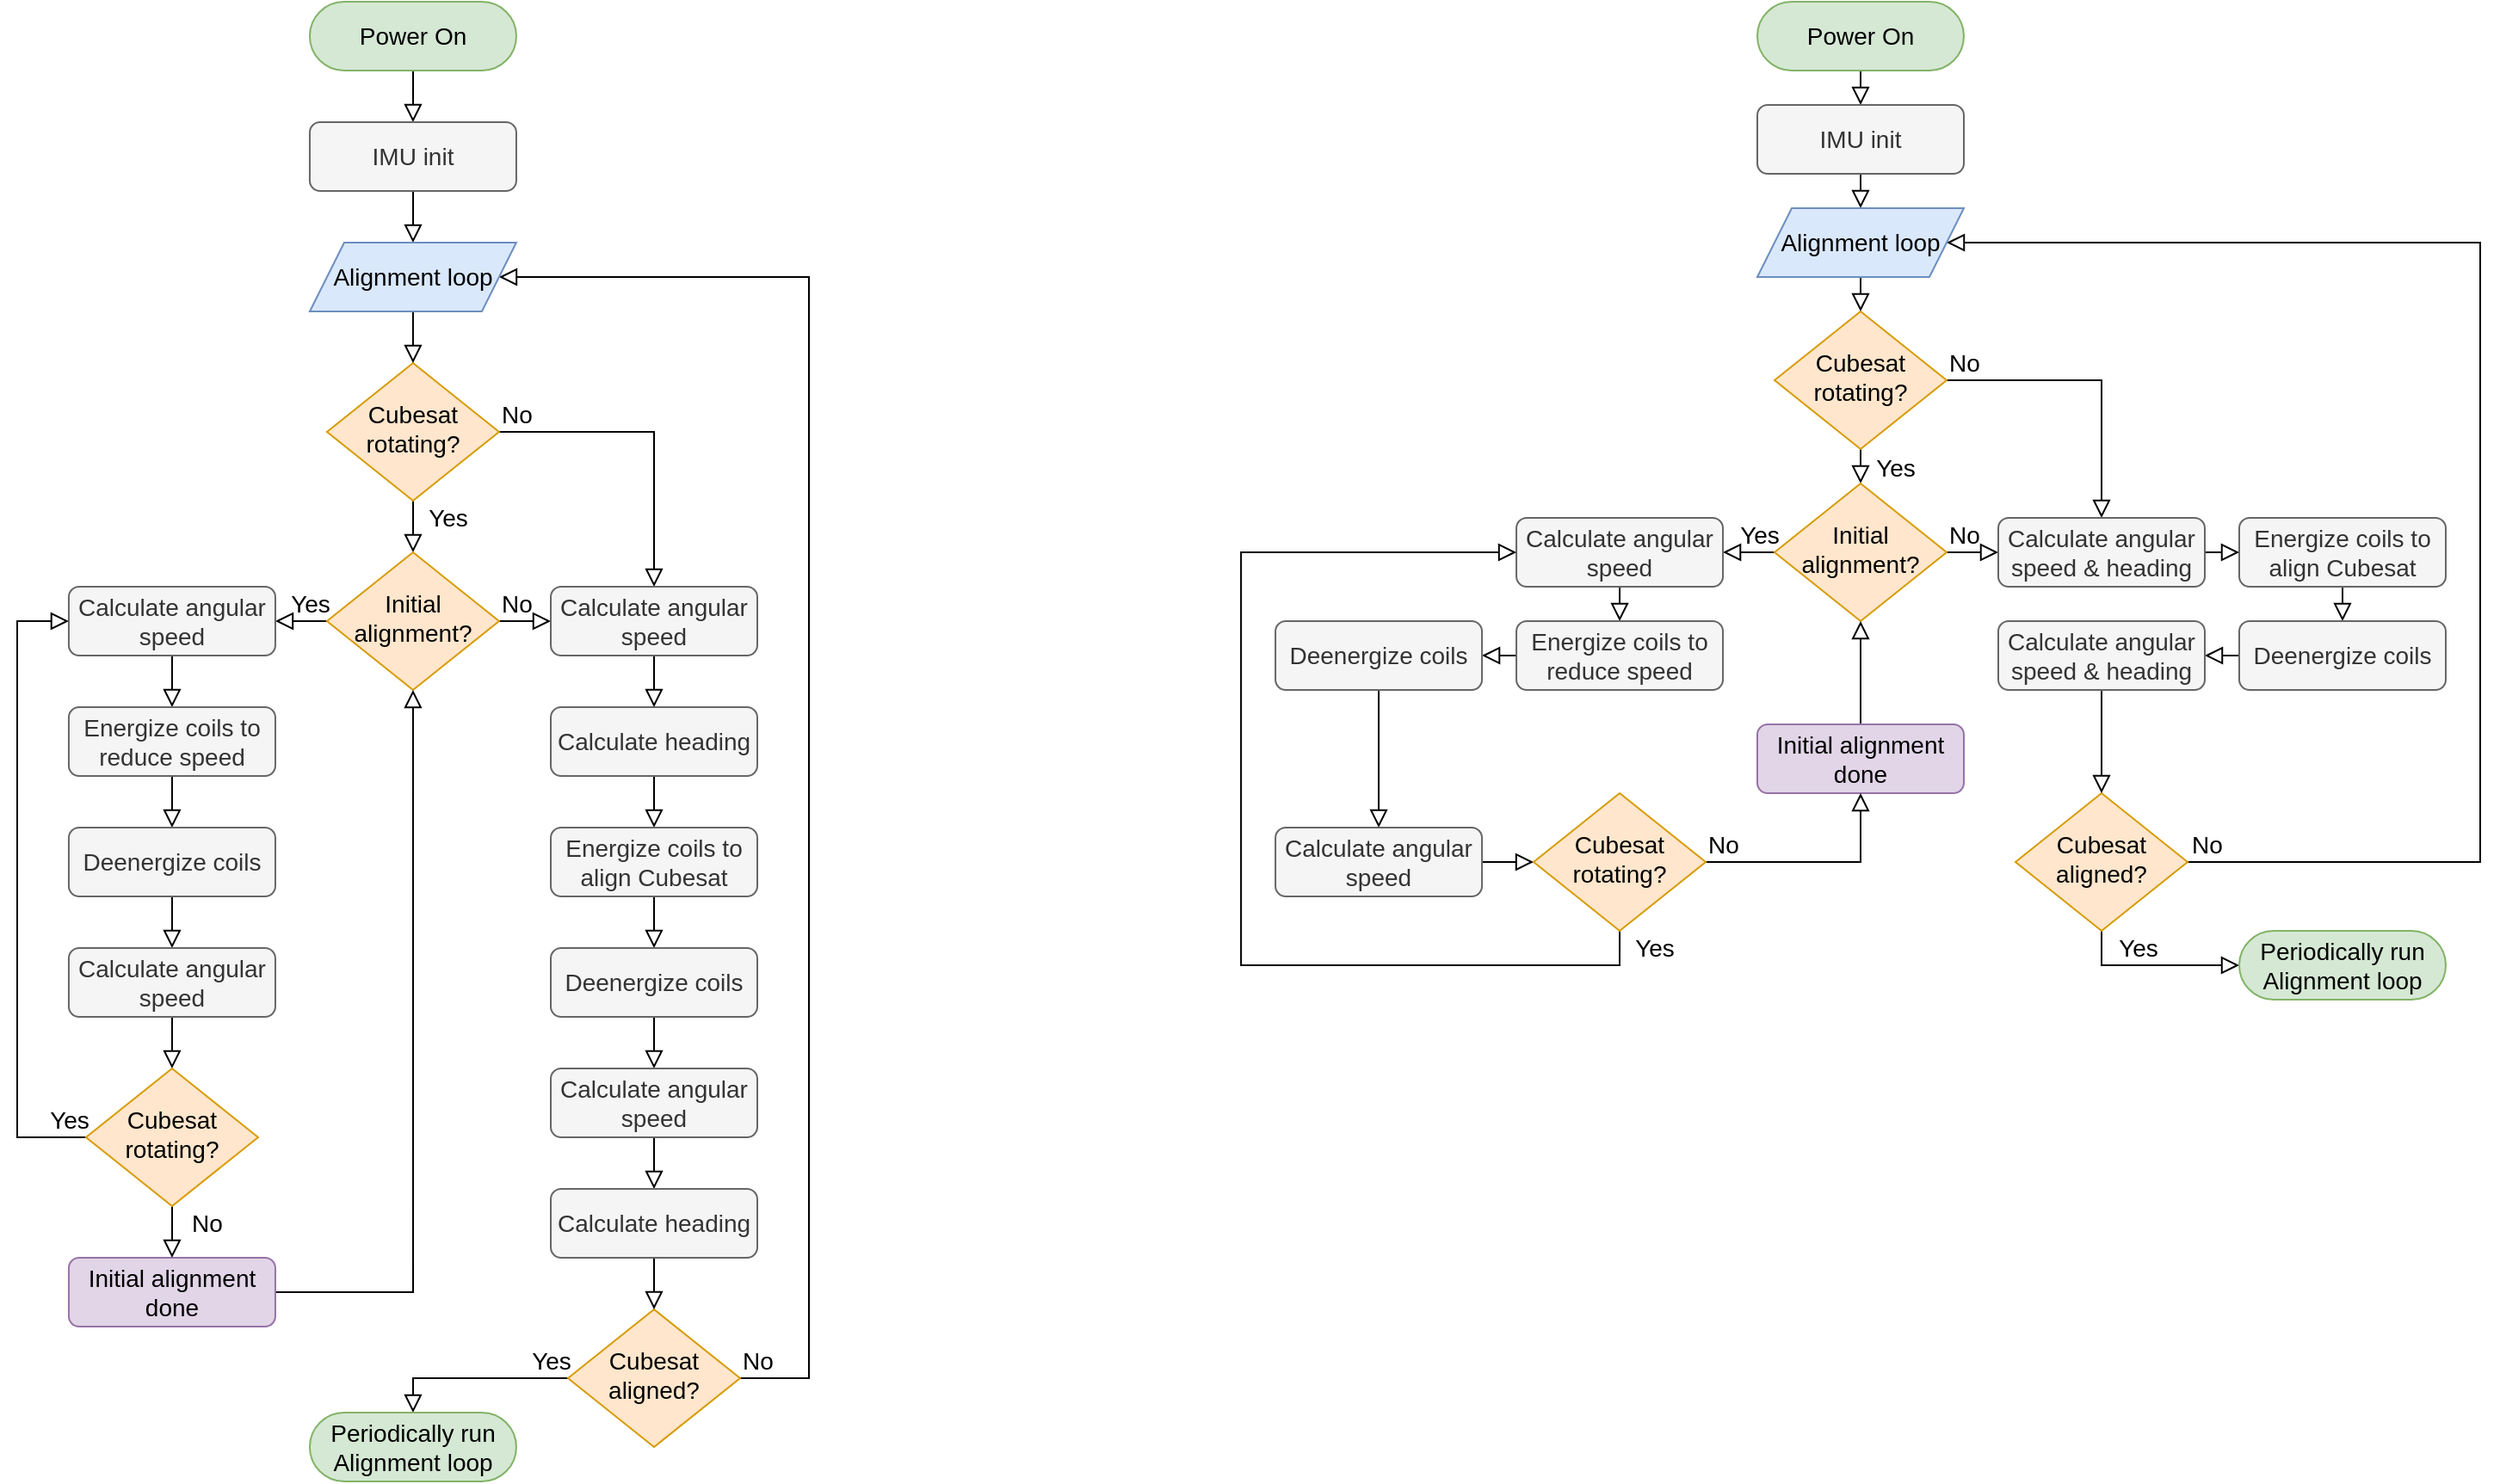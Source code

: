 <mxfile version="26.1.1">
  <diagram id="C5RBs43oDa-KdzZeNtuy" name="Page-1">
    <mxGraphModel dx="1793" dy="1055" grid="1" gridSize="10" guides="1" tooltips="1" connect="1" arrows="1" fold="1" page="1" pageScale="1" pageWidth="827" pageHeight="1169" math="0" shadow="0">
      <root>
        <mxCell id="WIyWlLk6GJQsqaUBKTNV-0" />
        <mxCell id="WIyWlLk6GJQsqaUBKTNV-1" parent="WIyWlLk6GJQsqaUBKTNV-0" />
        <mxCell id="WIyWlLk6GJQsqaUBKTNV-2" value="" style="rounded=0;html=1;jettySize=auto;orthogonalLoop=1;fontSize=14;endArrow=block;endFill=0;endSize=8;strokeWidth=1;shadow=0;labelBackgroundColor=none;edgeStyle=orthogonalEdgeStyle;entryX=0.5;entryY=0;entryDx=0;entryDy=0;" parent="WIyWlLk6GJQsqaUBKTNV-1" source="WIyWlLk6GJQsqaUBKTNV-3" target="6tfnmryfanrvLoRwEQ4T-0" edge="1">
          <mxGeometry relative="1" as="geometry">
            <mxPoint x="399.97" y="175" as="targetPoint" />
          </mxGeometry>
        </mxCell>
        <mxCell id="WIyWlLk6GJQsqaUBKTNV-3" value="Power On" style="rounded=1;whiteSpace=wrap;html=1;fontSize=14;glass=0;strokeWidth=1;shadow=0;arcSize=50;labelBackgroundColor=none;fillColor=#d5e8d4;strokeColor=#82b366;" parent="WIyWlLk6GJQsqaUBKTNV-1" vertex="1">
          <mxGeometry x="339.97" y="90" width="120" height="40" as="geometry" />
        </mxCell>
        <mxCell id="6tfnmryfanrvLoRwEQ4T-2" style="edgeStyle=orthogonalEdgeStyle;rounded=0;orthogonalLoop=1;jettySize=auto;html=1;shadow=0;strokeColor=default;strokeWidth=1;align=center;verticalAlign=middle;fontFamily=Helvetica;fontSize=14;fontColor=default;labelBackgroundColor=none;endArrow=block;endFill=0;endSize=8;entryX=0.5;entryY=0;entryDx=0;entryDy=0;" edge="1" parent="WIyWlLk6GJQsqaUBKTNV-1" source="6tfnmryfanrvLoRwEQ4T-0">
          <mxGeometry relative="1" as="geometry">
            <mxPoint x="399.97" y="230" as="targetPoint" />
          </mxGeometry>
        </mxCell>
        <mxCell id="6tfnmryfanrvLoRwEQ4T-0" value="IMU init" style="rounded=1;whiteSpace=wrap;html=1;fontSize=14;glass=0;strokeWidth=1;shadow=0;fillColor=#f5f5f5;fontColor=#333333;strokeColor=#666666;" vertex="1" parent="WIyWlLk6GJQsqaUBKTNV-1">
          <mxGeometry x="339.97" y="160" width="120" height="40" as="geometry" />
        </mxCell>
        <mxCell id="6tfnmryfanrvLoRwEQ4T-12" value="Yes" style="rounded=0;html=1;jettySize=auto;orthogonalLoop=1;fontSize=14;endArrow=block;endFill=0;endSize=8;strokeWidth=1;shadow=0;labelBackgroundColor=none;edgeStyle=orthogonalEdgeStyle;entryX=0.5;entryY=0;entryDx=0;entryDy=0;" edge="1" parent="WIyWlLk6GJQsqaUBKTNV-1" source="6tfnmryfanrvLoRwEQ4T-14" target="6tfnmryfanrvLoRwEQ4T-22">
          <mxGeometry x="0.2" y="20" relative="1" as="geometry">
            <mxPoint as="offset" />
            <mxPoint x="399.97" y="420" as="targetPoint" />
          </mxGeometry>
        </mxCell>
        <mxCell id="6tfnmryfanrvLoRwEQ4T-13" value="No" style="edgeStyle=orthogonalEdgeStyle;rounded=0;html=1;jettySize=auto;orthogonalLoop=1;fontSize=14;endArrow=block;endFill=0;endSize=8;strokeWidth=1;shadow=0;labelBackgroundColor=none;entryX=0.5;entryY=0;entryDx=0;entryDy=0;" edge="1" parent="WIyWlLk6GJQsqaUBKTNV-1" source="6tfnmryfanrvLoRwEQ4T-14" target="6tfnmryfanrvLoRwEQ4T-70">
          <mxGeometry x="-0.889" y="10" relative="1" as="geometry">
            <mxPoint as="offset" />
            <mxPoint x="540" y="400" as="targetPoint" />
          </mxGeometry>
        </mxCell>
        <mxCell id="6tfnmryfanrvLoRwEQ4T-14" value="Cubesat&lt;div&gt;rotating?&lt;/div&gt;" style="rhombus;whiteSpace=wrap;html=1;shadow=0;fontFamily=Helvetica;fontSize=14;align=center;strokeWidth=1;spacing=6;spacingTop=-4;fillColor=#ffe6cc;strokeColor=#d79b00;" vertex="1" parent="WIyWlLk6GJQsqaUBKTNV-1">
          <mxGeometry x="349.97" y="300" width="100" height="80" as="geometry" />
        </mxCell>
        <mxCell id="6tfnmryfanrvLoRwEQ4T-21" value="No" style="edgeStyle=orthogonalEdgeStyle;rounded=0;html=1;jettySize=auto;orthogonalLoop=1;fontSize=14;endArrow=block;endFill=0;endSize=8;strokeWidth=1;shadow=0;labelBackgroundColor=none;entryX=0;entryY=0.5;entryDx=0;entryDy=0;" edge="1" parent="WIyWlLk6GJQsqaUBKTNV-1" source="6tfnmryfanrvLoRwEQ4T-22" target="6tfnmryfanrvLoRwEQ4T-70">
          <mxGeometry x="0.201" y="10" relative="1" as="geometry">
            <mxPoint as="offset" />
            <mxPoint x="470" y="450" as="targetPoint" />
          </mxGeometry>
        </mxCell>
        <mxCell id="6tfnmryfanrvLoRwEQ4T-29" style="edgeStyle=orthogonalEdgeStyle;shape=connector;rounded=0;orthogonalLoop=1;jettySize=auto;html=1;exitX=0;exitY=0.5;exitDx=0;exitDy=0;shadow=0;strokeColor=default;strokeWidth=1;align=center;verticalAlign=middle;fontFamily=Helvetica;fontSize=14;fontColor=default;labelBackgroundColor=none;endArrow=block;endFill=0;endSize=8;entryX=1;entryY=0.5;entryDx=0;entryDy=0;" edge="1" parent="WIyWlLk6GJQsqaUBKTNV-1" source="6tfnmryfanrvLoRwEQ4T-22" target="6tfnmryfanrvLoRwEQ4T-33">
          <mxGeometry relative="1" as="geometry">
            <mxPoint x="319.97" y="449.905" as="targetPoint" />
          </mxGeometry>
        </mxCell>
        <mxCell id="6tfnmryfanrvLoRwEQ4T-30" value="Yes" style="edgeLabel;html=1;align=center;verticalAlign=middle;resizable=0;points=[];fontFamily=Helvetica;fontSize=14;fontColor=default;labelBackgroundColor=none;" vertex="1" connectable="0" parent="6tfnmryfanrvLoRwEQ4T-29">
          <mxGeometry x="-0.136" y="-1" relative="1" as="geometry">
            <mxPoint x="3" y="-9" as="offset" />
          </mxGeometry>
        </mxCell>
        <mxCell id="6tfnmryfanrvLoRwEQ4T-22" value="Initial alignment?" style="rhombus;whiteSpace=wrap;html=1;shadow=0;fontFamily=Helvetica;fontSize=14;align=center;strokeWidth=1;spacing=6;spacingTop=-4;fillColor=#ffe6cc;strokeColor=#d79b00;" vertex="1" parent="WIyWlLk6GJQsqaUBKTNV-1">
          <mxGeometry x="349.97" y="410" width="100" height="80" as="geometry" />
        </mxCell>
        <mxCell id="6tfnmryfanrvLoRwEQ4T-35" style="edgeStyle=orthogonalEdgeStyle;shape=connector;rounded=0;orthogonalLoop=1;jettySize=auto;html=1;exitX=0.5;exitY=1;exitDx=0;exitDy=0;entryX=0.5;entryY=0;entryDx=0;entryDy=0;shadow=0;strokeColor=default;strokeWidth=1;align=center;verticalAlign=middle;fontFamily=Helvetica;fontSize=14;fontColor=default;labelBackgroundColor=none;endArrow=block;endFill=0;endSize=8;" edge="1" parent="WIyWlLk6GJQsqaUBKTNV-1" source="6tfnmryfanrvLoRwEQ4T-33" target="6tfnmryfanrvLoRwEQ4T-34">
          <mxGeometry relative="1" as="geometry" />
        </mxCell>
        <mxCell id="6tfnmryfanrvLoRwEQ4T-33" value="Calculate angular speed" style="rounded=1;whiteSpace=wrap;html=1;fontSize=14;glass=0;strokeWidth=1;shadow=0;fillColor=#f5f5f5;fontColor=#333333;strokeColor=#666666;" vertex="1" parent="WIyWlLk6GJQsqaUBKTNV-1">
          <mxGeometry x="199.97" y="430" width="120" height="40" as="geometry" />
        </mxCell>
        <mxCell id="6tfnmryfanrvLoRwEQ4T-47" style="edgeStyle=orthogonalEdgeStyle;shape=connector;rounded=0;orthogonalLoop=1;jettySize=auto;html=1;exitX=0.5;exitY=1;exitDx=0;exitDy=0;entryX=0.5;entryY=0;entryDx=0;entryDy=0;shadow=0;strokeColor=default;strokeWidth=1;align=center;verticalAlign=middle;fontFamily=Helvetica;fontSize=14;fontColor=default;labelBackgroundColor=none;endArrow=block;endFill=0;endSize=8;" edge="1" parent="WIyWlLk6GJQsqaUBKTNV-1" source="6tfnmryfanrvLoRwEQ4T-34" target="6tfnmryfanrvLoRwEQ4T-46">
          <mxGeometry relative="1" as="geometry" />
        </mxCell>
        <mxCell id="6tfnmryfanrvLoRwEQ4T-34" value="Energize coils to reduce speed" style="rounded=1;whiteSpace=wrap;html=1;fontSize=14;glass=0;strokeWidth=1;shadow=0;fillColor=#f5f5f5;fontColor=#333333;strokeColor=#666666;" vertex="1" parent="WIyWlLk6GJQsqaUBKTNV-1">
          <mxGeometry x="199.97" y="500" width="120" height="40" as="geometry" />
        </mxCell>
        <mxCell id="6tfnmryfanrvLoRwEQ4T-41" style="edgeStyle=orthogonalEdgeStyle;shape=connector;rounded=0;orthogonalLoop=1;jettySize=auto;html=1;exitX=0.5;exitY=1;exitDx=0;exitDy=0;entryX=0.5;entryY=0;entryDx=0;entryDy=0;shadow=0;strokeColor=default;strokeWidth=1;align=center;verticalAlign=middle;fontFamily=Helvetica;fontSize=14;fontColor=default;labelBackgroundColor=none;endArrow=block;endFill=0;endSize=8;" edge="1" parent="WIyWlLk6GJQsqaUBKTNV-1" target="6tfnmryfanrvLoRwEQ4T-14">
          <mxGeometry relative="1" as="geometry">
            <mxPoint x="399.97" y="270" as="sourcePoint" />
          </mxGeometry>
        </mxCell>
        <mxCell id="6tfnmryfanrvLoRwEQ4T-56" style="edgeStyle=orthogonalEdgeStyle;shape=connector;rounded=0;orthogonalLoop=1;jettySize=auto;html=1;shadow=0;strokeColor=default;strokeWidth=1;align=center;verticalAlign=middle;fontFamily=Helvetica;fontSize=14;fontColor=default;labelBackgroundColor=none;endArrow=block;endFill=0;endSize=8;entryX=0.5;entryY=1;entryDx=0;entryDy=0;" edge="1" parent="WIyWlLk6GJQsqaUBKTNV-1" source="6tfnmryfanrvLoRwEQ4T-45" target="6tfnmryfanrvLoRwEQ4T-22">
          <mxGeometry relative="1" as="geometry">
            <mxPoint x="259.97" y="890" as="targetPoint" />
          </mxGeometry>
        </mxCell>
        <mxCell id="6tfnmryfanrvLoRwEQ4T-45" value="Initial alignment done" style="rounded=1;whiteSpace=wrap;html=1;fontSize=14;glass=0;strokeWidth=1;shadow=0;fillColor=#e1d5e7;strokeColor=#9673a6;" vertex="1" parent="WIyWlLk6GJQsqaUBKTNV-1">
          <mxGeometry x="199.97" y="820" width="120" height="40" as="geometry" />
        </mxCell>
        <mxCell id="6tfnmryfanrvLoRwEQ4T-49" style="edgeStyle=orthogonalEdgeStyle;shape=connector;rounded=0;orthogonalLoop=1;jettySize=auto;html=1;exitX=0.5;exitY=1;exitDx=0;exitDy=0;entryX=0.5;entryY=0;entryDx=0;entryDy=0;shadow=0;strokeColor=default;strokeWidth=1;align=center;verticalAlign=middle;fontFamily=Helvetica;fontSize=14;fontColor=default;labelBackgroundColor=none;endArrow=block;endFill=0;endSize=8;" edge="1" parent="WIyWlLk6GJQsqaUBKTNV-1" source="6tfnmryfanrvLoRwEQ4T-46" target="6tfnmryfanrvLoRwEQ4T-48">
          <mxGeometry relative="1" as="geometry" />
        </mxCell>
        <mxCell id="6tfnmryfanrvLoRwEQ4T-46" value="Deenergize coils" style="rounded=1;whiteSpace=wrap;html=1;fontSize=14;glass=0;strokeWidth=1;shadow=0;fillColor=#f5f5f5;fontColor=#333333;strokeColor=#666666;" vertex="1" parent="WIyWlLk6GJQsqaUBKTNV-1">
          <mxGeometry x="199.97" y="570" width="120" height="40" as="geometry" />
        </mxCell>
        <mxCell id="6tfnmryfanrvLoRwEQ4T-53" style="edgeStyle=orthogonalEdgeStyle;shape=connector;rounded=0;orthogonalLoop=1;jettySize=auto;html=1;exitX=0.5;exitY=1;exitDx=0;exitDy=0;entryX=0.5;entryY=0;entryDx=0;entryDy=0;shadow=0;strokeColor=default;strokeWidth=1;align=center;verticalAlign=middle;fontFamily=Helvetica;fontSize=14;fontColor=default;labelBackgroundColor=none;endArrow=block;endFill=0;endSize=8;" edge="1" parent="WIyWlLk6GJQsqaUBKTNV-1" source="6tfnmryfanrvLoRwEQ4T-48" target="6tfnmryfanrvLoRwEQ4T-52">
          <mxGeometry relative="1" as="geometry" />
        </mxCell>
        <mxCell id="6tfnmryfanrvLoRwEQ4T-48" value="Calculate angular speed" style="rounded=1;whiteSpace=wrap;html=1;fontSize=14;glass=0;strokeWidth=1;shadow=0;fillColor=#f5f5f5;fontColor=#333333;strokeColor=#666666;" vertex="1" parent="WIyWlLk6GJQsqaUBKTNV-1">
          <mxGeometry x="199.97" y="640" width="120" height="40" as="geometry" />
        </mxCell>
        <mxCell id="6tfnmryfanrvLoRwEQ4T-50" value="No" style="rounded=0;html=1;jettySize=auto;orthogonalLoop=1;fontSize=14;endArrow=block;endFill=0;endSize=8;strokeWidth=1;shadow=0;labelBackgroundColor=none;edgeStyle=orthogonalEdgeStyle;entryX=0.5;entryY=0;entryDx=0;entryDy=0;" edge="1" parent="WIyWlLk6GJQsqaUBKTNV-1" source="6tfnmryfanrvLoRwEQ4T-52" target="6tfnmryfanrvLoRwEQ4T-45">
          <mxGeometry x="0.2" y="20" relative="1" as="geometry">
            <mxPoint as="offset" />
            <mxPoint x="270" y="810" as="targetPoint" />
          </mxGeometry>
        </mxCell>
        <mxCell id="6tfnmryfanrvLoRwEQ4T-54" style="edgeStyle=orthogonalEdgeStyle;shape=connector;rounded=0;orthogonalLoop=1;jettySize=auto;html=1;exitX=0;exitY=0.5;exitDx=0;exitDy=0;shadow=0;strokeColor=default;strokeWidth=1;align=center;verticalAlign=middle;fontFamily=Helvetica;fontSize=14;fontColor=default;labelBackgroundColor=none;endArrow=block;endFill=0;endSize=8;entryX=0;entryY=0.5;entryDx=0;entryDy=0;" edge="1" parent="WIyWlLk6GJQsqaUBKTNV-1" source="6tfnmryfanrvLoRwEQ4T-52" target="6tfnmryfanrvLoRwEQ4T-33">
          <mxGeometry relative="1" as="geometry">
            <mxPoint x="170" y="460" as="targetPoint" />
            <Array as="points">
              <mxPoint x="170" y="750" />
              <mxPoint x="170" y="450" />
            </Array>
          </mxGeometry>
        </mxCell>
        <mxCell id="6tfnmryfanrvLoRwEQ4T-55" value="Yes" style="edgeLabel;html=1;align=center;verticalAlign=middle;resizable=0;points=[];fontFamily=Helvetica;fontSize=14;fontColor=default;labelBackgroundColor=none;" vertex="1" connectable="0" parent="6tfnmryfanrvLoRwEQ4T-54">
          <mxGeometry x="-0.894" y="-1" relative="1" as="geometry">
            <mxPoint x="9" y="-9" as="offset" />
          </mxGeometry>
        </mxCell>
        <mxCell id="6tfnmryfanrvLoRwEQ4T-52" value="Cubesat&lt;div&gt;rotating?&lt;/div&gt;" style="rhombus;whiteSpace=wrap;html=1;shadow=0;fontFamily=Helvetica;fontSize=14;align=center;strokeWidth=1;spacing=6;spacingTop=-4;fillColor=#ffe6cc;strokeColor=#d79b00;" vertex="1" parent="WIyWlLk6GJQsqaUBKTNV-1">
          <mxGeometry x="209.97" y="710" width="100" height="80" as="geometry" />
        </mxCell>
        <mxCell id="6tfnmryfanrvLoRwEQ4T-58" style="edgeStyle=orthogonalEdgeStyle;shape=connector;rounded=0;orthogonalLoop=1;jettySize=auto;html=1;exitX=0.5;exitY=1;exitDx=0;exitDy=0;entryX=0.5;entryY=0;entryDx=0;entryDy=0;shadow=0;strokeColor=default;strokeWidth=1;align=center;verticalAlign=middle;fontFamily=Helvetica;fontSize=14;fontColor=default;labelBackgroundColor=none;endArrow=block;endFill=0;endSize=8;" edge="1" parent="WIyWlLk6GJQsqaUBKTNV-1" source="6tfnmryfanrvLoRwEQ4T-57" target="6tfnmryfanrvLoRwEQ4T-62">
          <mxGeometry relative="1" as="geometry">
            <mxPoint x="630" y="520" as="targetPoint" />
          </mxGeometry>
        </mxCell>
        <mxCell id="6tfnmryfanrvLoRwEQ4T-57" value="Calculate heading" style="rounded=1;whiteSpace=wrap;html=1;fontSize=14;glass=0;strokeWidth=1;shadow=0;fillColor=#f5f5f5;fontColor=#333333;strokeColor=#666666;" vertex="1" parent="WIyWlLk6GJQsqaUBKTNV-1">
          <mxGeometry x="480" y="500" width="120" height="40" as="geometry" />
        </mxCell>
        <mxCell id="6tfnmryfanrvLoRwEQ4T-59" value="Yes" style="rounded=0;html=1;jettySize=auto;orthogonalLoop=1;fontSize=14;endArrow=block;endFill=0;endSize=8;strokeWidth=1;shadow=0;labelBackgroundColor=none;edgeStyle=orthogonalEdgeStyle;entryX=0.5;entryY=0;entryDx=0;entryDy=0;" edge="1" parent="WIyWlLk6GJQsqaUBKTNV-1" source="6tfnmryfanrvLoRwEQ4T-61" target="6tfnmryfanrvLoRwEQ4T-73">
          <mxGeometry x="-0.818" y="-10" relative="1" as="geometry">
            <mxPoint as="offset" />
            <mxPoint x="540" y="960" as="targetPoint" />
          </mxGeometry>
        </mxCell>
        <mxCell id="6tfnmryfanrvLoRwEQ4T-76" style="edgeStyle=orthogonalEdgeStyle;shape=connector;rounded=0;orthogonalLoop=1;jettySize=auto;html=1;exitX=1;exitY=0.5;exitDx=0;exitDy=0;entryX=1;entryY=0.5;entryDx=0;entryDy=0;shadow=0;strokeColor=default;strokeWidth=1;align=center;verticalAlign=middle;fontFamily=Helvetica;fontSize=14;fontColor=default;labelBackgroundColor=none;endArrow=block;endFill=0;endSize=8;" edge="1" parent="WIyWlLk6GJQsqaUBKTNV-1" source="6tfnmryfanrvLoRwEQ4T-61" target="6tfnmryfanrvLoRwEQ4T-177">
          <mxGeometry relative="1" as="geometry">
            <mxPoint x="459.97" y="250" as="targetPoint" />
            <Array as="points">
              <mxPoint x="630" y="890" />
              <mxPoint x="630" y="250" />
            </Array>
          </mxGeometry>
        </mxCell>
        <mxCell id="6tfnmryfanrvLoRwEQ4T-77" value="No" style="edgeLabel;html=1;align=center;verticalAlign=middle;resizable=0;points=[];fontFamily=Helvetica;fontSize=14;fontColor=default;labelBackgroundColor=none;" vertex="1" connectable="0" parent="6tfnmryfanrvLoRwEQ4T-76">
          <mxGeometry x="-0.977" relative="1" as="geometry">
            <mxPoint y="-10" as="offset" />
          </mxGeometry>
        </mxCell>
        <mxCell id="6tfnmryfanrvLoRwEQ4T-61" value="Cubesat aligned?" style="rhombus;whiteSpace=wrap;html=1;shadow=0;fontFamily=Helvetica;fontSize=14;align=center;strokeWidth=1;spacing=6;spacingTop=-4;fillColor=#ffe6cc;strokeColor=#d79b00;" vertex="1" parent="WIyWlLk6GJQsqaUBKTNV-1">
          <mxGeometry x="490" y="850" width="100" height="80" as="geometry" />
        </mxCell>
        <mxCell id="6tfnmryfanrvLoRwEQ4T-64" style="edgeStyle=orthogonalEdgeStyle;shape=connector;rounded=0;orthogonalLoop=1;jettySize=auto;html=1;exitX=0.5;exitY=1;exitDx=0;exitDy=0;entryX=0.5;entryY=0;entryDx=0;entryDy=0;shadow=0;strokeColor=default;strokeWidth=1;align=center;verticalAlign=middle;fontFamily=Helvetica;fontSize=14;fontColor=default;labelBackgroundColor=none;endArrow=block;endFill=0;endSize=8;" edge="1" parent="WIyWlLk6GJQsqaUBKTNV-1" source="6tfnmryfanrvLoRwEQ4T-62" target="6tfnmryfanrvLoRwEQ4T-63">
          <mxGeometry relative="1" as="geometry" />
        </mxCell>
        <mxCell id="6tfnmryfanrvLoRwEQ4T-62" value="Energize coils to align Cubesat" style="rounded=1;whiteSpace=wrap;html=1;fontSize=14;glass=0;strokeWidth=1;shadow=0;fillColor=#f5f5f5;fontColor=#333333;strokeColor=#666666;" vertex="1" parent="WIyWlLk6GJQsqaUBKTNV-1">
          <mxGeometry x="480" y="570" width="120" height="40" as="geometry" />
        </mxCell>
        <mxCell id="6tfnmryfanrvLoRwEQ4T-66" style="edgeStyle=orthogonalEdgeStyle;shape=connector;rounded=0;orthogonalLoop=1;jettySize=auto;html=1;exitX=0.5;exitY=1;exitDx=0;exitDy=0;entryX=0.5;entryY=0;entryDx=0;entryDy=0;shadow=0;strokeColor=default;strokeWidth=1;align=center;verticalAlign=middle;fontFamily=Helvetica;fontSize=14;fontColor=default;labelBackgroundColor=none;endArrow=block;endFill=0;endSize=8;" edge="1" parent="WIyWlLk6GJQsqaUBKTNV-1" source="6tfnmryfanrvLoRwEQ4T-63" target="6tfnmryfanrvLoRwEQ4T-65">
          <mxGeometry relative="1" as="geometry" />
        </mxCell>
        <mxCell id="6tfnmryfanrvLoRwEQ4T-63" value="Deenergize coils" style="rounded=1;whiteSpace=wrap;html=1;fontSize=14;glass=0;strokeWidth=1;shadow=0;fillColor=#f5f5f5;fontColor=#333333;strokeColor=#666666;" vertex="1" parent="WIyWlLk6GJQsqaUBKTNV-1">
          <mxGeometry x="480" y="640" width="120" height="40" as="geometry" />
        </mxCell>
        <mxCell id="6tfnmryfanrvLoRwEQ4T-68" style="edgeStyle=orthogonalEdgeStyle;shape=connector;rounded=0;orthogonalLoop=1;jettySize=auto;html=1;exitX=0.5;exitY=1;exitDx=0;exitDy=0;entryX=0.5;entryY=0;entryDx=0;entryDy=0;shadow=0;strokeColor=default;strokeWidth=1;align=center;verticalAlign=middle;fontFamily=Helvetica;fontSize=14;fontColor=default;labelBackgroundColor=none;endArrow=block;endFill=0;endSize=8;" edge="1" parent="WIyWlLk6GJQsqaUBKTNV-1" source="6tfnmryfanrvLoRwEQ4T-65" target="6tfnmryfanrvLoRwEQ4T-67">
          <mxGeometry relative="1" as="geometry" />
        </mxCell>
        <mxCell id="6tfnmryfanrvLoRwEQ4T-65" value="Calculate angular speed" style="rounded=1;whiteSpace=wrap;html=1;fontSize=14;glass=0;strokeWidth=1;shadow=0;fillColor=#f5f5f5;fontColor=#333333;strokeColor=#666666;" vertex="1" parent="WIyWlLk6GJQsqaUBKTNV-1">
          <mxGeometry x="480" y="710" width="120" height="40" as="geometry" />
        </mxCell>
        <mxCell id="6tfnmryfanrvLoRwEQ4T-69" style="edgeStyle=orthogonalEdgeStyle;shape=connector;rounded=0;orthogonalLoop=1;jettySize=auto;html=1;exitX=0.5;exitY=1;exitDx=0;exitDy=0;entryX=0.5;entryY=0;entryDx=0;entryDy=0;shadow=0;strokeColor=default;strokeWidth=1;align=center;verticalAlign=middle;fontFamily=Helvetica;fontSize=14;fontColor=default;labelBackgroundColor=none;endArrow=block;endFill=0;endSize=8;" edge="1" parent="WIyWlLk6GJQsqaUBKTNV-1" source="6tfnmryfanrvLoRwEQ4T-67" target="6tfnmryfanrvLoRwEQ4T-61">
          <mxGeometry relative="1" as="geometry" />
        </mxCell>
        <mxCell id="6tfnmryfanrvLoRwEQ4T-67" value="Calculate heading" style="rounded=1;whiteSpace=wrap;html=1;fontSize=14;glass=0;strokeWidth=1;shadow=0;fillColor=#f5f5f5;fontColor=#333333;strokeColor=#666666;" vertex="1" parent="WIyWlLk6GJQsqaUBKTNV-1">
          <mxGeometry x="480" y="780" width="120" height="40" as="geometry" />
        </mxCell>
        <mxCell id="6tfnmryfanrvLoRwEQ4T-71" style="edgeStyle=orthogonalEdgeStyle;shape=connector;rounded=0;orthogonalLoop=1;jettySize=auto;html=1;exitX=0.5;exitY=1;exitDx=0;exitDy=0;entryX=0.5;entryY=0;entryDx=0;entryDy=0;shadow=0;strokeColor=default;strokeWidth=1;align=center;verticalAlign=middle;fontFamily=Helvetica;fontSize=14;fontColor=default;labelBackgroundColor=none;endArrow=block;endFill=0;endSize=8;" edge="1" parent="WIyWlLk6GJQsqaUBKTNV-1" source="6tfnmryfanrvLoRwEQ4T-70" target="6tfnmryfanrvLoRwEQ4T-57">
          <mxGeometry relative="1" as="geometry" />
        </mxCell>
        <mxCell id="6tfnmryfanrvLoRwEQ4T-70" value="Calculate angular speed" style="rounded=1;whiteSpace=wrap;html=1;fontSize=14;glass=0;strokeWidth=1;shadow=0;fillColor=#f5f5f5;fontColor=#333333;strokeColor=#666666;" vertex="1" parent="WIyWlLk6GJQsqaUBKTNV-1">
          <mxGeometry x="480" y="430" width="120" height="40" as="geometry" />
        </mxCell>
        <mxCell id="6tfnmryfanrvLoRwEQ4T-73" value="Periodically run Alignment loop" style="rounded=1;whiteSpace=wrap;html=1;fontSize=14;glass=0;strokeWidth=1;shadow=0;arcSize=50;fillColor=#d5e8d4;strokeColor=#82b366;" vertex="1" parent="WIyWlLk6GJQsqaUBKTNV-1">
          <mxGeometry x="339.97" y="910" width="120" height="40" as="geometry" />
        </mxCell>
        <mxCell id="6tfnmryfanrvLoRwEQ4T-125" style="edgeStyle=orthogonalEdgeStyle;shape=connector;rounded=0;orthogonalLoop=1;jettySize=auto;html=1;exitX=0.5;exitY=1;exitDx=0;exitDy=0;entryX=0.5;entryY=0;entryDx=0;entryDy=0;shadow=0;strokeColor=default;strokeWidth=1;align=center;verticalAlign=middle;fontFamily=Helvetica;fontSize=14;fontColor=default;labelBackgroundColor=none;endArrow=block;endFill=0;endSize=8;" edge="1" parent="WIyWlLk6GJQsqaUBKTNV-1" source="6tfnmryfanrvLoRwEQ4T-79" target="6tfnmryfanrvLoRwEQ4T-81">
          <mxGeometry relative="1" as="geometry" />
        </mxCell>
        <mxCell id="6tfnmryfanrvLoRwEQ4T-79" value="Power On" style="rounded=1;whiteSpace=wrap;html=1;fontSize=14;glass=0;strokeWidth=1;shadow=0;arcSize=50;fillColor=#d5e8d4;strokeColor=#82b366;" vertex="1" parent="WIyWlLk6GJQsqaUBKTNV-1">
          <mxGeometry x="1181" y="90" width="120" height="40" as="geometry" />
        </mxCell>
        <mxCell id="6tfnmryfanrvLoRwEQ4T-126" style="edgeStyle=orthogonalEdgeStyle;shape=connector;rounded=0;orthogonalLoop=1;jettySize=auto;html=1;exitX=0.5;exitY=1;exitDx=0;exitDy=0;entryX=0.5;entryY=0;entryDx=0;entryDy=0;shadow=0;strokeColor=default;strokeWidth=1;align=center;verticalAlign=middle;fontFamily=Helvetica;fontSize=14;fontColor=default;labelBackgroundColor=none;endArrow=block;endFill=0;endSize=8;" edge="1" parent="WIyWlLk6GJQsqaUBKTNV-1" source="6tfnmryfanrvLoRwEQ4T-81" target="6tfnmryfanrvLoRwEQ4T-129">
          <mxGeometry relative="1" as="geometry">
            <mxPoint x="1241" y="210" as="targetPoint" />
          </mxGeometry>
        </mxCell>
        <mxCell id="6tfnmryfanrvLoRwEQ4T-81" value="IMU init" style="rounded=1;whiteSpace=wrap;html=1;fontSize=14;glass=0;strokeWidth=1;shadow=0;fillColor=#f5f5f5;fontColor=#333333;strokeColor=#666666;" vertex="1" parent="WIyWlLk6GJQsqaUBKTNV-1">
          <mxGeometry x="1181" y="150" width="120" height="40" as="geometry" />
        </mxCell>
        <mxCell id="6tfnmryfanrvLoRwEQ4T-146" style="edgeStyle=orthogonalEdgeStyle;shape=connector;rounded=0;orthogonalLoop=1;jettySize=auto;html=1;exitX=0.5;exitY=1;exitDx=0;exitDy=0;entryX=0.5;entryY=0;entryDx=0;entryDy=0;shadow=0;strokeColor=default;strokeWidth=1;align=center;verticalAlign=middle;fontFamily=Helvetica;fontSize=14;fontColor=default;labelBackgroundColor=none;endArrow=block;endFill=0;endSize=8;" edge="1" parent="WIyWlLk6GJQsqaUBKTNV-1" source="6tfnmryfanrvLoRwEQ4T-84" target="6tfnmryfanrvLoRwEQ4T-88">
          <mxGeometry relative="1" as="geometry" />
        </mxCell>
        <mxCell id="6tfnmryfanrvLoRwEQ4T-170" value="Yes" style="edgeLabel;html=1;align=center;verticalAlign=middle;resizable=0;points=[];fontFamily=Helvetica;fontSize=14;fontColor=default;labelBackgroundColor=none;" vertex="1" connectable="0" parent="6tfnmryfanrvLoRwEQ4T-146">
          <mxGeometry x="0.04" y="1" relative="1" as="geometry">
            <mxPoint x="19" as="offset" />
          </mxGeometry>
        </mxCell>
        <mxCell id="6tfnmryfanrvLoRwEQ4T-168" style="edgeStyle=orthogonalEdgeStyle;shape=connector;rounded=0;orthogonalLoop=1;jettySize=auto;html=1;exitX=1;exitY=0.5;exitDx=0;exitDy=0;entryX=0.5;entryY=0;entryDx=0;entryDy=0;shadow=0;strokeColor=default;strokeWidth=1;align=center;verticalAlign=middle;fontFamily=Helvetica;fontSize=14;fontColor=default;labelBackgroundColor=none;endArrow=block;endFill=0;endSize=8;" edge="1" parent="WIyWlLk6GJQsqaUBKTNV-1" source="6tfnmryfanrvLoRwEQ4T-84" target="6tfnmryfanrvLoRwEQ4T-120">
          <mxGeometry relative="1" as="geometry" />
        </mxCell>
        <mxCell id="6tfnmryfanrvLoRwEQ4T-169" value="No" style="edgeLabel;html=1;align=center;verticalAlign=middle;resizable=0;points=[];fontFamily=Helvetica;fontSize=14;fontColor=default;labelBackgroundColor=none;" vertex="1" connectable="0" parent="6tfnmryfanrvLoRwEQ4T-168">
          <mxGeometry x="-0.541" y="1" relative="1" as="geometry">
            <mxPoint x="-29" y="-9" as="offset" />
          </mxGeometry>
        </mxCell>
        <mxCell id="6tfnmryfanrvLoRwEQ4T-84" value="Cubesat&lt;div&gt;rotating?&lt;/div&gt;" style="rhombus;whiteSpace=wrap;html=1;shadow=0;fontFamily=Helvetica;fontSize=14;align=center;strokeWidth=1;spacing=6;spacingTop=-4;fillColor=#ffe6cc;strokeColor=#d79b00;" vertex="1" parent="WIyWlLk6GJQsqaUBKTNV-1">
          <mxGeometry x="1191" y="270" width="100" height="80" as="geometry" />
        </mxCell>
        <mxCell id="6tfnmryfanrvLoRwEQ4T-147" style="edgeStyle=orthogonalEdgeStyle;shape=connector;rounded=0;orthogonalLoop=1;jettySize=auto;html=1;exitX=0;exitY=0.5;exitDx=0;exitDy=0;entryX=1;entryY=0.5;entryDx=0;entryDy=0;shadow=0;strokeColor=default;strokeWidth=1;align=center;verticalAlign=middle;fontFamily=Helvetica;fontSize=14;fontColor=default;labelBackgroundColor=none;endArrow=block;endFill=0;endSize=8;" edge="1" parent="WIyWlLk6GJQsqaUBKTNV-1" source="6tfnmryfanrvLoRwEQ4T-88" target="6tfnmryfanrvLoRwEQ4T-90">
          <mxGeometry relative="1" as="geometry" />
        </mxCell>
        <mxCell id="6tfnmryfanrvLoRwEQ4T-172" value="Yes" style="edgeLabel;html=1;align=center;verticalAlign=middle;resizable=0;points=[];fontFamily=Helvetica;fontSize=14;fontColor=default;labelBackgroundColor=none;" vertex="1" connectable="0" parent="6tfnmryfanrvLoRwEQ4T-147">
          <mxGeometry x="0.246" y="3" relative="1" as="geometry">
            <mxPoint x="9" y="-13" as="offset" />
          </mxGeometry>
        </mxCell>
        <mxCell id="6tfnmryfanrvLoRwEQ4T-156" style="edgeStyle=orthogonalEdgeStyle;shape=connector;rounded=0;orthogonalLoop=1;jettySize=auto;html=1;exitX=1;exitY=0.5;exitDx=0;exitDy=0;entryX=0;entryY=0.5;entryDx=0;entryDy=0;shadow=0;strokeColor=default;strokeWidth=1;align=center;verticalAlign=middle;fontFamily=Helvetica;fontSize=14;fontColor=default;labelBackgroundColor=none;endArrow=block;endFill=0;endSize=8;" edge="1" parent="WIyWlLk6GJQsqaUBKTNV-1" source="6tfnmryfanrvLoRwEQ4T-88" target="6tfnmryfanrvLoRwEQ4T-120">
          <mxGeometry relative="1" as="geometry" />
        </mxCell>
        <mxCell id="6tfnmryfanrvLoRwEQ4T-171" value="&lt;font&gt;No&lt;/font&gt;" style="edgeLabel;html=1;align=center;verticalAlign=middle;resizable=0;points=[];fontFamily=Helvetica;fontSize=14;fontColor=default;labelBackgroundColor=none;" vertex="1" connectable="0" parent="6tfnmryfanrvLoRwEQ4T-156">
          <mxGeometry x="0.28" y="-1" relative="1" as="geometry">
            <mxPoint x="-9" y="-11" as="offset" />
          </mxGeometry>
        </mxCell>
        <mxCell id="6tfnmryfanrvLoRwEQ4T-88" value="Initial alignment?" style="rhombus;whiteSpace=wrap;html=1;shadow=0;fontFamily=Helvetica;fontSize=14;align=center;strokeWidth=1;spacing=6;spacingTop=-4;fillColor=#ffe6cc;strokeColor=#d79b00;" vertex="1" parent="WIyWlLk6GJQsqaUBKTNV-1">
          <mxGeometry x="1191" y="370" width="100" height="80" as="geometry" />
        </mxCell>
        <mxCell id="6tfnmryfanrvLoRwEQ4T-148" style="edgeStyle=orthogonalEdgeStyle;shape=connector;rounded=0;orthogonalLoop=1;jettySize=auto;html=1;exitX=0.5;exitY=1;exitDx=0;exitDy=0;entryX=0.5;entryY=0;entryDx=0;entryDy=0;shadow=0;strokeColor=default;strokeWidth=1;align=center;verticalAlign=middle;fontFamily=Helvetica;fontSize=14;fontColor=default;labelBackgroundColor=none;endArrow=block;endFill=0;endSize=8;" edge="1" parent="WIyWlLk6GJQsqaUBKTNV-1" source="6tfnmryfanrvLoRwEQ4T-90" target="6tfnmryfanrvLoRwEQ4T-92">
          <mxGeometry relative="1" as="geometry" />
        </mxCell>
        <mxCell id="6tfnmryfanrvLoRwEQ4T-90" value="Calculate angular speed" style="rounded=1;whiteSpace=wrap;html=1;fontSize=14;glass=0;strokeWidth=1;shadow=0;fillColor=#f5f5f5;fontColor=#333333;strokeColor=#666666;" vertex="1" parent="WIyWlLk6GJQsqaUBKTNV-1">
          <mxGeometry x="1041.03" y="390" width="120" height="40" as="geometry" />
        </mxCell>
        <mxCell id="6tfnmryfanrvLoRwEQ4T-150" style="edgeStyle=orthogonalEdgeStyle;shape=connector;rounded=0;orthogonalLoop=1;jettySize=auto;html=1;exitX=0;exitY=0.5;exitDx=0;exitDy=0;entryX=1;entryY=0.5;entryDx=0;entryDy=0;shadow=0;strokeColor=default;strokeWidth=1;align=center;verticalAlign=middle;fontFamily=Helvetica;fontSize=14;fontColor=default;labelBackgroundColor=none;endArrow=block;endFill=0;endSize=8;" edge="1" parent="WIyWlLk6GJQsqaUBKTNV-1" source="6tfnmryfanrvLoRwEQ4T-92" target="6tfnmryfanrvLoRwEQ4T-98">
          <mxGeometry relative="1" as="geometry" />
        </mxCell>
        <mxCell id="6tfnmryfanrvLoRwEQ4T-92" value="Energize coils to reduce speed" style="rounded=1;whiteSpace=wrap;html=1;fontSize=14;glass=0;strokeWidth=1;shadow=0;fillColor=#f5f5f5;fontColor=#333333;strokeColor=#666666;" vertex="1" parent="WIyWlLk6GJQsqaUBKTNV-1">
          <mxGeometry x="1041.03" y="450" width="120" height="40" as="geometry" />
        </mxCell>
        <mxCell id="6tfnmryfanrvLoRwEQ4T-154" style="edgeStyle=orthogonalEdgeStyle;shape=connector;rounded=0;orthogonalLoop=1;jettySize=auto;html=1;exitX=0.5;exitY=0;exitDx=0;exitDy=0;entryX=0.5;entryY=1;entryDx=0;entryDy=0;shadow=0;strokeColor=default;strokeWidth=1;align=center;verticalAlign=middle;fontFamily=Helvetica;fontSize=14;fontColor=default;labelBackgroundColor=none;endArrow=block;endFill=0;endSize=8;" edge="1" parent="WIyWlLk6GJQsqaUBKTNV-1" source="6tfnmryfanrvLoRwEQ4T-96" target="6tfnmryfanrvLoRwEQ4T-88">
          <mxGeometry relative="1" as="geometry" />
        </mxCell>
        <mxCell id="6tfnmryfanrvLoRwEQ4T-96" value="Initial alignment done" style="rounded=1;whiteSpace=wrap;html=1;fontSize=14;glass=0;strokeWidth=1;shadow=0;fillColor=#e1d5e7;strokeColor=#9673a6;" vertex="1" parent="WIyWlLk6GJQsqaUBKTNV-1">
          <mxGeometry x="1181" y="510" width="120" height="40" as="geometry" />
        </mxCell>
        <mxCell id="6tfnmryfanrvLoRwEQ4T-151" style="edgeStyle=orthogonalEdgeStyle;shape=connector;rounded=0;orthogonalLoop=1;jettySize=auto;html=1;exitX=0.5;exitY=1;exitDx=0;exitDy=0;entryX=0.5;entryY=0;entryDx=0;entryDy=0;shadow=0;strokeColor=default;strokeWidth=1;align=center;verticalAlign=middle;fontFamily=Helvetica;fontSize=14;fontColor=default;labelBackgroundColor=none;endArrow=block;endFill=0;endSize=8;" edge="1" parent="WIyWlLk6GJQsqaUBKTNV-1" source="6tfnmryfanrvLoRwEQ4T-98" target="6tfnmryfanrvLoRwEQ4T-100">
          <mxGeometry relative="1" as="geometry" />
        </mxCell>
        <mxCell id="6tfnmryfanrvLoRwEQ4T-98" value="Deenergize coils" style="rounded=1;whiteSpace=wrap;html=1;fontSize=14;glass=0;strokeWidth=1;shadow=0;fillColor=#f5f5f5;fontColor=#333333;strokeColor=#666666;" vertex="1" parent="WIyWlLk6GJQsqaUBKTNV-1">
          <mxGeometry x="901.03" y="450" width="120" height="40" as="geometry" />
        </mxCell>
        <mxCell id="6tfnmryfanrvLoRwEQ4T-152" style="edgeStyle=orthogonalEdgeStyle;shape=connector;rounded=0;orthogonalLoop=1;jettySize=auto;html=1;exitX=1;exitY=0.5;exitDx=0;exitDy=0;entryX=0;entryY=0.5;entryDx=0;entryDy=0;shadow=0;strokeColor=default;strokeWidth=1;align=center;verticalAlign=middle;fontFamily=Helvetica;fontSize=14;fontColor=default;labelBackgroundColor=none;endArrow=block;endFill=0;endSize=8;" edge="1" parent="WIyWlLk6GJQsqaUBKTNV-1" source="6tfnmryfanrvLoRwEQ4T-100" target="6tfnmryfanrvLoRwEQ4T-104">
          <mxGeometry relative="1" as="geometry" />
        </mxCell>
        <mxCell id="6tfnmryfanrvLoRwEQ4T-100" value="Calculate angular speed" style="rounded=1;whiteSpace=wrap;html=1;fontSize=14;glass=0;strokeWidth=1;shadow=0;fillColor=#f5f5f5;fontColor=#333333;strokeColor=#666666;" vertex="1" parent="WIyWlLk6GJQsqaUBKTNV-1">
          <mxGeometry x="901.03" y="570" width="120" height="40" as="geometry" />
        </mxCell>
        <mxCell id="6tfnmryfanrvLoRwEQ4T-153" style="edgeStyle=orthogonalEdgeStyle;shape=connector;rounded=0;orthogonalLoop=1;jettySize=auto;html=1;exitX=1;exitY=0.5;exitDx=0;exitDy=0;entryX=0.5;entryY=1;entryDx=0;entryDy=0;shadow=0;strokeColor=default;strokeWidth=1;align=center;verticalAlign=middle;fontFamily=Helvetica;fontSize=14;fontColor=default;labelBackgroundColor=none;endArrow=block;endFill=0;endSize=8;" edge="1" parent="WIyWlLk6GJQsqaUBKTNV-1" source="6tfnmryfanrvLoRwEQ4T-104" target="6tfnmryfanrvLoRwEQ4T-96">
          <mxGeometry relative="1" as="geometry" />
        </mxCell>
        <mxCell id="6tfnmryfanrvLoRwEQ4T-174" value="No" style="edgeLabel;html=1;align=center;verticalAlign=middle;resizable=0;points=[];fontFamily=Helvetica;fontSize=14;fontColor=default;labelBackgroundColor=none;" vertex="1" connectable="0" parent="6tfnmryfanrvLoRwEQ4T-153">
          <mxGeometry x="-0.629" y="-1" relative="1" as="geometry">
            <mxPoint x="-14" y="-11" as="offset" />
          </mxGeometry>
        </mxCell>
        <mxCell id="6tfnmryfanrvLoRwEQ4T-155" style="edgeStyle=orthogonalEdgeStyle;shape=connector;rounded=0;orthogonalLoop=1;jettySize=auto;html=1;exitX=0.5;exitY=1;exitDx=0;exitDy=0;entryX=0;entryY=0.5;entryDx=0;entryDy=0;shadow=0;strokeColor=default;strokeWidth=1;align=center;verticalAlign=middle;fontFamily=Helvetica;fontSize=14;fontColor=default;labelBackgroundColor=none;endArrow=block;endFill=0;endSize=8;" edge="1" parent="WIyWlLk6GJQsqaUBKTNV-1" source="6tfnmryfanrvLoRwEQ4T-104" target="6tfnmryfanrvLoRwEQ4T-90">
          <mxGeometry relative="1" as="geometry">
            <Array as="points">
              <mxPoint x="1101.03" y="650" />
              <mxPoint x="881.03" y="650" />
              <mxPoint x="881.03" y="410" />
            </Array>
          </mxGeometry>
        </mxCell>
        <mxCell id="6tfnmryfanrvLoRwEQ4T-173" value="Yes" style="edgeLabel;html=1;align=center;verticalAlign=middle;resizable=0;points=[];fontFamily=Helvetica;fontSize=14;fontColor=default;labelBackgroundColor=none;" vertex="1" connectable="0" parent="6tfnmryfanrvLoRwEQ4T-155">
          <mxGeometry x="-0.973" y="2" relative="1" as="geometry">
            <mxPoint x="18" y="1" as="offset" />
          </mxGeometry>
        </mxCell>
        <mxCell id="6tfnmryfanrvLoRwEQ4T-104" value="Cubesat&lt;div&gt;rotating?&lt;/div&gt;" style="rhombus;whiteSpace=wrap;html=1;shadow=0;fontFamily=Helvetica;fontSize=14;align=center;strokeWidth=1;spacing=6;spacingTop=-4;fillColor=#ffe6cc;strokeColor=#d79b00;" vertex="1" parent="WIyWlLk6GJQsqaUBKTNV-1">
          <mxGeometry x="1051.03" y="550" width="100" height="80" as="geometry" />
        </mxCell>
        <mxCell id="6tfnmryfanrvLoRwEQ4T-166" style="edgeStyle=orthogonalEdgeStyle;shape=connector;rounded=0;orthogonalLoop=1;jettySize=auto;html=1;exitX=0.5;exitY=1;exitDx=0;exitDy=0;entryX=0;entryY=0.5;entryDx=0;entryDy=0;shadow=0;strokeColor=default;strokeWidth=1;align=center;verticalAlign=middle;fontFamily=Helvetica;fontSize=14;fontColor=default;labelBackgroundColor=none;endArrow=block;endFill=0;endSize=8;" edge="1" parent="WIyWlLk6GJQsqaUBKTNV-1" source="6tfnmryfanrvLoRwEQ4T-110" target="6tfnmryfanrvLoRwEQ4T-121">
          <mxGeometry relative="1" as="geometry" />
        </mxCell>
        <mxCell id="6tfnmryfanrvLoRwEQ4T-175" value="Yes" style="edgeLabel;html=1;align=center;verticalAlign=middle;resizable=0;points=[];fontFamily=Helvetica;fontSize=14;fontColor=default;labelBackgroundColor=none;" vertex="1" connectable="0" parent="6tfnmryfanrvLoRwEQ4T-166">
          <mxGeometry x="0.067" y="1" relative="1" as="geometry">
            <mxPoint x="-13" y="-9" as="offset" />
          </mxGeometry>
        </mxCell>
        <mxCell id="6tfnmryfanrvLoRwEQ4T-167" style="edgeStyle=orthogonalEdgeStyle;shape=connector;rounded=0;orthogonalLoop=1;jettySize=auto;html=1;exitX=1;exitY=0.5;exitDx=0;exitDy=0;entryX=1;entryY=0.5;entryDx=0;entryDy=0;shadow=0;strokeColor=default;strokeWidth=1;align=center;verticalAlign=middle;fontFamily=Helvetica;fontSize=14;fontColor=default;labelBackgroundColor=none;endArrow=block;endFill=0;endSize=8;" edge="1" parent="WIyWlLk6GJQsqaUBKTNV-1" source="6tfnmryfanrvLoRwEQ4T-110" target="6tfnmryfanrvLoRwEQ4T-129">
          <mxGeometry relative="1" as="geometry">
            <Array as="points">
              <mxPoint x="1601" y="590" />
              <mxPoint x="1601" y="230" />
            </Array>
          </mxGeometry>
        </mxCell>
        <mxCell id="6tfnmryfanrvLoRwEQ4T-176" value="No" style="edgeLabel;html=1;align=center;verticalAlign=middle;resizable=0;points=[];fontFamily=Helvetica;fontSize=14;fontColor=default;labelBackgroundColor=none;" vertex="1" connectable="0" parent="6tfnmryfanrvLoRwEQ4T-167">
          <mxGeometry x="-0.919" y="1" relative="1" as="geometry">
            <mxPoint x="-23" y="-9" as="offset" />
          </mxGeometry>
        </mxCell>
        <mxCell id="6tfnmryfanrvLoRwEQ4T-110" value="Cubesat aligned?" style="rhombus;whiteSpace=wrap;html=1;shadow=0;fontFamily=Helvetica;fontSize=14;align=center;strokeWidth=1;spacing=6;spacingTop=-4;fillColor=#ffe6cc;strokeColor=#d79b00;" vertex="1" parent="WIyWlLk6GJQsqaUBKTNV-1">
          <mxGeometry x="1331" y="550" width="100" height="80" as="geometry" />
        </mxCell>
        <mxCell id="6tfnmryfanrvLoRwEQ4T-163" style="edgeStyle=orthogonalEdgeStyle;shape=connector;rounded=0;orthogonalLoop=1;jettySize=auto;html=1;exitX=0.5;exitY=1;exitDx=0;exitDy=0;entryX=0.5;entryY=0;entryDx=0;entryDy=0;shadow=0;strokeColor=default;strokeWidth=1;align=center;verticalAlign=middle;fontFamily=Helvetica;fontSize=14;fontColor=default;labelBackgroundColor=none;endArrow=block;endFill=0;endSize=8;" edge="1" parent="WIyWlLk6GJQsqaUBKTNV-1" source="6tfnmryfanrvLoRwEQ4T-112" target="6tfnmryfanrvLoRwEQ4T-114">
          <mxGeometry relative="1" as="geometry" />
        </mxCell>
        <mxCell id="6tfnmryfanrvLoRwEQ4T-112" value="Energize coils to align Cubesat" style="rounded=1;whiteSpace=wrap;html=1;fontSize=14;glass=0;strokeWidth=1;shadow=0;fillColor=#f5f5f5;fontColor=#333333;strokeColor=#666666;" vertex="1" parent="WIyWlLk6GJQsqaUBKTNV-1">
          <mxGeometry x="1461" y="390" width="120" height="40" as="geometry" />
        </mxCell>
        <mxCell id="6tfnmryfanrvLoRwEQ4T-164" style="edgeStyle=orthogonalEdgeStyle;shape=connector;rounded=0;orthogonalLoop=1;jettySize=auto;html=1;exitX=0;exitY=0.5;exitDx=0;exitDy=0;entryX=1;entryY=0.5;entryDx=0;entryDy=0;shadow=0;strokeColor=default;strokeWidth=1;align=center;verticalAlign=middle;fontFamily=Helvetica;fontSize=14;fontColor=default;labelBackgroundColor=none;endArrow=block;endFill=0;endSize=8;" edge="1" parent="WIyWlLk6GJQsqaUBKTNV-1" source="6tfnmryfanrvLoRwEQ4T-114" target="6tfnmryfanrvLoRwEQ4T-116">
          <mxGeometry relative="1" as="geometry" />
        </mxCell>
        <mxCell id="6tfnmryfanrvLoRwEQ4T-114" value="Deenergize coils" style="rounded=1;whiteSpace=wrap;html=1;fontSize=14;glass=0;strokeWidth=1;shadow=0;fillColor=#f5f5f5;fontColor=#333333;strokeColor=#666666;" vertex="1" parent="WIyWlLk6GJQsqaUBKTNV-1">
          <mxGeometry x="1461" y="450" width="120" height="40" as="geometry" />
        </mxCell>
        <mxCell id="6tfnmryfanrvLoRwEQ4T-165" style="edgeStyle=orthogonalEdgeStyle;shape=connector;rounded=0;orthogonalLoop=1;jettySize=auto;html=1;exitX=0.5;exitY=1;exitDx=0;exitDy=0;entryX=0.5;entryY=0;entryDx=0;entryDy=0;shadow=0;strokeColor=default;strokeWidth=1;align=center;verticalAlign=middle;fontFamily=Helvetica;fontSize=14;fontColor=default;labelBackgroundColor=none;endArrow=block;endFill=0;endSize=8;" edge="1" parent="WIyWlLk6GJQsqaUBKTNV-1" source="6tfnmryfanrvLoRwEQ4T-116" target="6tfnmryfanrvLoRwEQ4T-110">
          <mxGeometry relative="1" as="geometry" />
        </mxCell>
        <mxCell id="6tfnmryfanrvLoRwEQ4T-116" value="Calculate angular speed &amp;amp; heading" style="rounded=1;whiteSpace=wrap;html=1;fontSize=14;glass=0;strokeWidth=1;shadow=0;fillColor=#f5f5f5;fontColor=#333333;strokeColor=#666666;" vertex="1" parent="WIyWlLk6GJQsqaUBKTNV-1">
          <mxGeometry x="1321" y="450" width="120" height="40" as="geometry" />
        </mxCell>
        <mxCell id="6tfnmryfanrvLoRwEQ4T-162" style="edgeStyle=orthogonalEdgeStyle;shape=connector;rounded=0;orthogonalLoop=1;jettySize=auto;html=1;exitX=1;exitY=0.5;exitDx=0;exitDy=0;entryX=0;entryY=0.5;entryDx=0;entryDy=0;shadow=0;strokeColor=default;strokeWidth=1;align=center;verticalAlign=middle;fontFamily=Helvetica;fontSize=14;fontColor=default;labelBackgroundColor=none;endArrow=block;endFill=0;endSize=8;" edge="1" parent="WIyWlLk6GJQsqaUBKTNV-1" source="6tfnmryfanrvLoRwEQ4T-120" target="6tfnmryfanrvLoRwEQ4T-112">
          <mxGeometry relative="1" as="geometry" />
        </mxCell>
        <mxCell id="6tfnmryfanrvLoRwEQ4T-120" value="Calculate angular speed &amp;amp; heading" style="rounded=1;whiteSpace=wrap;html=1;fontSize=14;glass=0;strokeWidth=1;shadow=0;fillColor=#f5f5f5;fontColor=#333333;strokeColor=#666666;" vertex="1" parent="WIyWlLk6GJQsqaUBKTNV-1">
          <mxGeometry x="1321" y="390" width="120" height="40" as="geometry" />
        </mxCell>
        <mxCell id="6tfnmryfanrvLoRwEQ4T-121" value="Periodically run Alignment loop" style="rounded=1;whiteSpace=wrap;html=1;fontSize=14;glass=0;strokeWidth=1;shadow=0;arcSize=50;fillColor=#d5e8d4;strokeColor=#82b366;" vertex="1" parent="WIyWlLk6GJQsqaUBKTNV-1">
          <mxGeometry x="1461" y="630" width="120" height="40" as="geometry" />
        </mxCell>
        <mxCell id="6tfnmryfanrvLoRwEQ4T-145" style="edgeStyle=orthogonalEdgeStyle;shape=connector;rounded=0;orthogonalLoop=1;jettySize=auto;html=1;exitX=0.5;exitY=1;exitDx=0;exitDy=0;entryX=0.5;entryY=0;entryDx=0;entryDy=0;shadow=0;strokeColor=default;strokeWidth=1;align=center;verticalAlign=middle;fontFamily=Helvetica;fontSize=14;fontColor=default;labelBackgroundColor=none;endArrow=block;endFill=0;endSize=8;" edge="1" parent="WIyWlLk6GJQsqaUBKTNV-1" source="6tfnmryfanrvLoRwEQ4T-129" target="6tfnmryfanrvLoRwEQ4T-84">
          <mxGeometry relative="1" as="geometry" />
        </mxCell>
        <mxCell id="6tfnmryfanrvLoRwEQ4T-129" value="&lt;font&gt;Alignment loop&lt;/font&gt;" style="shape=parallelogram;perimeter=parallelogramPerimeter;whiteSpace=wrap;html=1;fixedSize=1;fontFamily=Helvetica;fontSize=14;labelBackgroundColor=none;fillColor=#dae8fc;strokeColor=#6c8ebf;" vertex="1" parent="WIyWlLk6GJQsqaUBKTNV-1">
          <mxGeometry x="1181" y="210" width="120" height="40" as="geometry" />
        </mxCell>
        <mxCell id="6tfnmryfanrvLoRwEQ4T-177" value="&lt;font&gt;Alignment loop&lt;/font&gt;" style="shape=parallelogram;perimeter=parallelogramPerimeter;whiteSpace=wrap;html=1;fixedSize=1;fontFamily=Helvetica;fontSize=14;labelBackgroundColor=none;fillColor=#dae8fc;strokeColor=#6c8ebf;" vertex="1" parent="WIyWlLk6GJQsqaUBKTNV-1">
          <mxGeometry x="339.97" y="230" width="120" height="40" as="geometry" />
        </mxCell>
      </root>
    </mxGraphModel>
  </diagram>
</mxfile>
